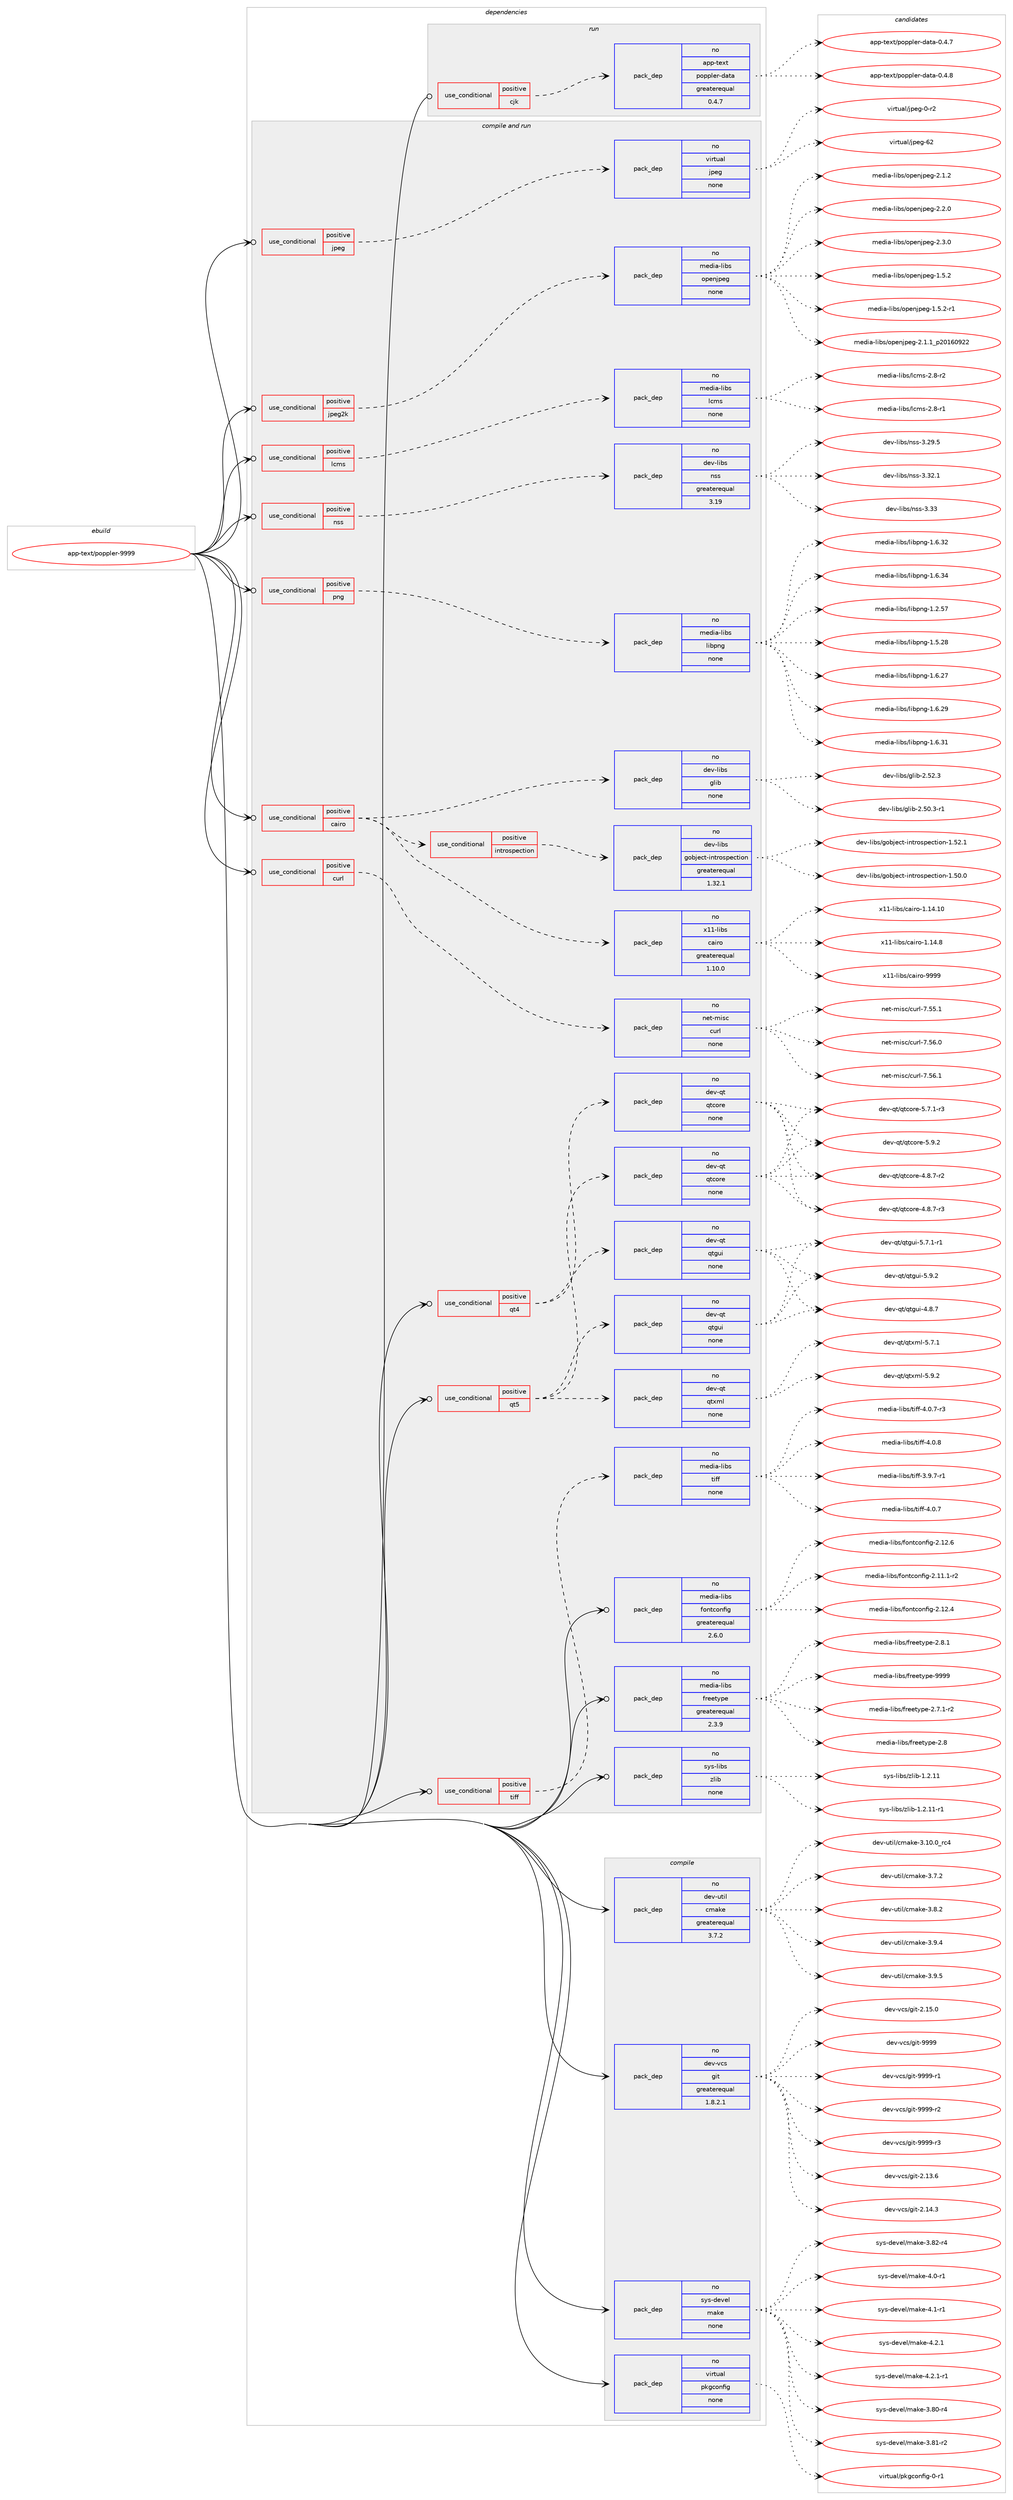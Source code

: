 digraph prolog {

# *************
# Graph options
# *************

newrank=true;
concentrate=true;
compound=true;
graph [rankdir=LR,fontname=Helvetica,fontsize=10,ranksep=1.5];#, ranksep=2.5, nodesep=0.2];
edge  [arrowhead=vee];
node  [fontname=Helvetica,fontsize=10];

# **********
# The ebuild
# **********

subgraph cluster_leftcol {
color=gray;
rank=same;
label=<<i>ebuild</i>>;
id [label="app-text/poppler-9999", color=red, width=4, href="../app-text/poppler-9999.svg"];
}

# ****************
# The dependencies
# ****************

subgraph cluster_midcol {
color=gray;
label=<<i>dependencies</i>>;
subgraph cluster_compile {
fillcolor="#eeeeee";
style=filled;
label=<<i>compile</i>>;
subgraph pack43686 {
dependency59866 [label=<<TABLE BORDER="0" CELLBORDER="1" CELLSPACING="0" CELLPADDING="4" WIDTH="220"><TR><TD ROWSPAN="6" CELLPADDING="30">pack_dep</TD></TR><TR><TD WIDTH="110">no</TD></TR><TR><TD>dev-util</TD></TR><TR><TD>cmake</TD></TR><TR><TD>greaterequal</TD></TR><TR><TD>3.7.2</TD></TR></TABLE>>, shape=none, color=blue];
}
id:e -> dependency59866:w [weight=20,style="solid",arrowhead="vee"];
subgraph pack43687 {
dependency59867 [label=<<TABLE BORDER="0" CELLBORDER="1" CELLSPACING="0" CELLPADDING="4" WIDTH="220"><TR><TD ROWSPAN="6" CELLPADDING="30">pack_dep</TD></TR><TR><TD WIDTH="110">no</TD></TR><TR><TD>dev-vcs</TD></TR><TR><TD>git</TD></TR><TR><TD>greaterequal</TD></TR><TR><TD>1.8.2.1</TD></TR></TABLE>>, shape=none, color=blue];
}
id:e -> dependency59867:w [weight=20,style="solid",arrowhead="vee"];
subgraph pack43688 {
dependency59868 [label=<<TABLE BORDER="0" CELLBORDER="1" CELLSPACING="0" CELLPADDING="4" WIDTH="220"><TR><TD ROWSPAN="6" CELLPADDING="30">pack_dep</TD></TR><TR><TD WIDTH="110">no</TD></TR><TR><TD>sys-devel</TD></TR><TR><TD>make</TD></TR><TR><TD>none</TD></TR><TR><TD></TD></TR></TABLE>>, shape=none, color=blue];
}
id:e -> dependency59868:w [weight=20,style="solid",arrowhead="vee"];
subgraph pack43689 {
dependency59869 [label=<<TABLE BORDER="0" CELLBORDER="1" CELLSPACING="0" CELLPADDING="4" WIDTH="220"><TR><TD ROWSPAN="6" CELLPADDING="30">pack_dep</TD></TR><TR><TD WIDTH="110">no</TD></TR><TR><TD>virtual</TD></TR><TR><TD>pkgconfig</TD></TR><TR><TD>none</TD></TR><TR><TD></TD></TR></TABLE>>, shape=none, color=blue];
}
id:e -> dependency59869:w [weight=20,style="solid",arrowhead="vee"];
}
subgraph cluster_compileandrun {
fillcolor="#eeeeee";
style=filled;
label=<<i>compile and run</i>>;
subgraph cond15064 {
dependency59870 [label=<<TABLE BORDER="0" CELLBORDER="1" CELLSPACING="0" CELLPADDING="4"><TR><TD ROWSPAN="3" CELLPADDING="10">use_conditional</TD></TR><TR><TD>positive</TD></TR><TR><TD>cairo</TD></TR></TABLE>>, shape=none, color=red];
subgraph pack43690 {
dependency59871 [label=<<TABLE BORDER="0" CELLBORDER="1" CELLSPACING="0" CELLPADDING="4" WIDTH="220"><TR><TD ROWSPAN="6" CELLPADDING="30">pack_dep</TD></TR><TR><TD WIDTH="110">no</TD></TR><TR><TD>dev-libs</TD></TR><TR><TD>glib</TD></TR><TR><TD>none</TD></TR><TR><TD></TD></TR></TABLE>>, shape=none, color=blue];
}
dependency59870:e -> dependency59871:w [weight=20,style="dashed",arrowhead="vee"];
subgraph pack43691 {
dependency59872 [label=<<TABLE BORDER="0" CELLBORDER="1" CELLSPACING="0" CELLPADDING="4" WIDTH="220"><TR><TD ROWSPAN="6" CELLPADDING="30">pack_dep</TD></TR><TR><TD WIDTH="110">no</TD></TR><TR><TD>x11-libs</TD></TR><TR><TD>cairo</TD></TR><TR><TD>greaterequal</TD></TR><TR><TD>1.10.0</TD></TR></TABLE>>, shape=none, color=blue];
}
dependency59870:e -> dependency59872:w [weight=20,style="dashed",arrowhead="vee"];
subgraph cond15065 {
dependency59873 [label=<<TABLE BORDER="0" CELLBORDER="1" CELLSPACING="0" CELLPADDING="4"><TR><TD ROWSPAN="3" CELLPADDING="10">use_conditional</TD></TR><TR><TD>positive</TD></TR><TR><TD>introspection</TD></TR></TABLE>>, shape=none, color=red];
subgraph pack43692 {
dependency59874 [label=<<TABLE BORDER="0" CELLBORDER="1" CELLSPACING="0" CELLPADDING="4" WIDTH="220"><TR><TD ROWSPAN="6" CELLPADDING="30">pack_dep</TD></TR><TR><TD WIDTH="110">no</TD></TR><TR><TD>dev-libs</TD></TR><TR><TD>gobject-introspection</TD></TR><TR><TD>greaterequal</TD></TR><TR><TD>1.32.1</TD></TR></TABLE>>, shape=none, color=blue];
}
dependency59873:e -> dependency59874:w [weight=20,style="dashed",arrowhead="vee"];
}
dependency59870:e -> dependency59873:w [weight=20,style="dashed",arrowhead="vee"];
}
id:e -> dependency59870:w [weight=20,style="solid",arrowhead="odotvee"];
subgraph cond15066 {
dependency59875 [label=<<TABLE BORDER="0" CELLBORDER="1" CELLSPACING="0" CELLPADDING="4"><TR><TD ROWSPAN="3" CELLPADDING="10">use_conditional</TD></TR><TR><TD>positive</TD></TR><TR><TD>curl</TD></TR></TABLE>>, shape=none, color=red];
subgraph pack43693 {
dependency59876 [label=<<TABLE BORDER="0" CELLBORDER="1" CELLSPACING="0" CELLPADDING="4" WIDTH="220"><TR><TD ROWSPAN="6" CELLPADDING="30">pack_dep</TD></TR><TR><TD WIDTH="110">no</TD></TR><TR><TD>net-misc</TD></TR><TR><TD>curl</TD></TR><TR><TD>none</TD></TR><TR><TD></TD></TR></TABLE>>, shape=none, color=blue];
}
dependency59875:e -> dependency59876:w [weight=20,style="dashed",arrowhead="vee"];
}
id:e -> dependency59875:w [weight=20,style="solid",arrowhead="odotvee"];
subgraph cond15067 {
dependency59877 [label=<<TABLE BORDER="0" CELLBORDER="1" CELLSPACING="0" CELLPADDING="4"><TR><TD ROWSPAN="3" CELLPADDING="10">use_conditional</TD></TR><TR><TD>positive</TD></TR><TR><TD>jpeg</TD></TR></TABLE>>, shape=none, color=red];
subgraph pack43694 {
dependency59878 [label=<<TABLE BORDER="0" CELLBORDER="1" CELLSPACING="0" CELLPADDING="4" WIDTH="220"><TR><TD ROWSPAN="6" CELLPADDING="30">pack_dep</TD></TR><TR><TD WIDTH="110">no</TD></TR><TR><TD>virtual</TD></TR><TR><TD>jpeg</TD></TR><TR><TD>none</TD></TR><TR><TD></TD></TR></TABLE>>, shape=none, color=blue];
}
dependency59877:e -> dependency59878:w [weight=20,style="dashed",arrowhead="vee"];
}
id:e -> dependency59877:w [weight=20,style="solid",arrowhead="odotvee"];
subgraph cond15068 {
dependency59879 [label=<<TABLE BORDER="0" CELLBORDER="1" CELLSPACING="0" CELLPADDING="4"><TR><TD ROWSPAN="3" CELLPADDING="10">use_conditional</TD></TR><TR><TD>positive</TD></TR><TR><TD>jpeg2k</TD></TR></TABLE>>, shape=none, color=red];
subgraph pack43695 {
dependency59880 [label=<<TABLE BORDER="0" CELLBORDER="1" CELLSPACING="0" CELLPADDING="4" WIDTH="220"><TR><TD ROWSPAN="6" CELLPADDING="30">pack_dep</TD></TR><TR><TD WIDTH="110">no</TD></TR><TR><TD>media-libs</TD></TR><TR><TD>openjpeg</TD></TR><TR><TD>none</TD></TR><TR><TD></TD></TR></TABLE>>, shape=none, color=blue];
}
dependency59879:e -> dependency59880:w [weight=20,style="dashed",arrowhead="vee"];
}
id:e -> dependency59879:w [weight=20,style="solid",arrowhead="odotvee"];
subgraph cond15069 {
dependency59881 [label=<<TABLE BORDER="0" CELLBORDER="1" CELLSPACING="0" CELLPADDING="4"><TR><TD ROWSPAN="3" CELLPADDING="10">use_conditional</TD></TR><TR><TD>positive</TD></TR><TR><TD>lcms</TD></TR></TABLE>>, shape=none, color=red];
subgraph pack43696 {
dependency59882 [label=<<TABLE BORDER="0" CELLBORDER="1" CELLSPACING="0" CELLPADDING="4" WIDTH="220"><TR><TD ROWSPAN="6" CELLPADDING="30">pack_dep</TD></TR><TR><TD WIDTH="110">no</TD></TR><TR><TD>media-libs</TD></TR><TR><TD>lcms</TD></TR><TR><TD>none</TD></TR><TR><TD></TD></TR></TABLE>>, shape=none, color=blue];
}
dependency59881:e -> dependency59882:w [weight=20,style="dashed",arrowhead="vee"];
}
id:e -> dependency59881:w [weight=20,style="solid",arrowhead="odotvee"];
subgraph cond15070 {
dependency59883 [label=<<TABLE BORDER="0" CELLBORDER="1" CELLSPACING="0" CELLPADDING="4"><TR><TD ROWSPAN="3" CELLPADDING="10">use_conditional</TD></TR><TR><TD>positive</TD></TR><TR><TD>nss</TD></TR></TABLE>>, shape=none, color=red];
subgraph pack43697 {
dependency59884 [label=<<TABLE BORDER="0" CELLBORDER="1" CELLSPACING="0" CELLPADDING="4" WIDTH="220"><TR><TD ROWSPAN="6" CELLPADDING="30">pack_dep</TD></TR><TR><TD WIDTH="110">no</TD></TR><TR><TD>dev-libs</TD></TR><TR><TD>nss</TD></TR><TR><TD>greaterequal</TD></TR><TR><TD>3.19</TD></TR></TABLE>>, shape=none, color=blue];
}
dependency59883:e -> dependency59884:w [weight=20,style="dashed",arrowhead="vee"];
}
id:e -> dependency59883:w [weight=20,style="solid",arrowhead="odotvee"];
subgraph cond15071 {
dependency59885 [label=<<TABLE BORDER="0" CELLBORDER="1" CELLSPACING="0" CELLPADDING="4"><TR><TD ROWSPAN="3" CELLPADDING="10">use_conditional</TD></TR><TR><TD>positive</TD></TR><TR><TD>png</TD></TR></TABLE>>, shape=none, color=red];
subgraph pack43698 {
dependency59886 [label=<<TABLE BORDER="0" CELLBORDER="1" CELLSPACING="0" CELLPADDING="4" WIDTH="220"><TR><TD ROWSPAN="6" CELLPADDING="30">pack_dep</TD></TR><TR><TD WIDTH="110">no</TD></TR><TR><TD>media-libs</TD></TR><TR><TD>libpng</TD></TR><TR><TD>none</TD></TR><TR><TD></TD></TR></TABLE>>, shape=none, color=blue];
}
dependency59885:e -> dependency59886:w [weight=20,style="dashed",arrowhead="vee"];
}
id:e -> dependency59885:w [weight=20,style="solid",arrowhead="odotvee"];
subgraph cond15072 {
dependency59887 [label=<<TABLE BORDER="0" CELLBORDER="1" CELLSPACING="0" CELLPADDING="4"><TR><TD ROWSPAN="3" CELLPADDING="10">use_conditional</TD></TR><TR><TD>positive</TD></TR><TR><TD>qt4</TD></TR></TABLE>>, shape=none, color=red];
subgraph pack43699 {
dependency59888 [label=<<TABLE BORDER="0" CELLBORDER="1" CELLSPACING="0" CELLPADDING="4" WIDTH="220"><TR><TD ROWSPAN="6" CELLPADDING="30">pack_dep</TD></TR><TR><TD WIDTH="110">no</TD></TR><TR><TD>dev-qt</TD></TR><TR><TD>qtcore</TD></TR><TR><TD>none</TD></TR><TR><TD></TD></TR></TABLE>>, shape=none, color=blue];
}
dependency59887:e -> dependency59888:w [weight=20,style="dashed",arrowhead="vee"];
subgraph pack43700 {
dependency59889 [label=<<TABLE BORDER="0" CELLBORDER="1" CELLSPACING="0" CELLPADDING="4" WIDTH="220"><TR><TD ROWSPAN="6" CELLPADDING="30">pack_dep</TD></TR><TR><TD WIDTH="110">no</TD></TR><TR><TD>dev-qt</TD></TR><TR><TD>qtgui</TD></TR><TR><TD>none</TD></TR><TR><TD></TD></TR></TABLE>>, shape=none, color=blue];
}
dependency59887:e -> dependency59889:w [weight=20,style="dashed",arrowhead="vee"];
}
id:e -> dependency59887:w [weight=20,style="solid",arrowhead="odotvee"];
subgraph cond15073 {
dependency59890 [label=<<TABLE BORDER="0" CELLBORDER="1" CELLSPACING="0" CELLPADDING="4"><TR><TD ROWSPAN="3" CELLPADDING="10">use_conditional</TD></TR><TR><TD>positive</TD></TR><TR><TD>qt5</TD></TR></TABLE>>, shape=none, color=red];
subgraph pack43701 {
dependency59891 [label=<<TABLE BORDER="0" CELLBORDER="1" CELLSPACING="0" CELLPADDING="4" WIDTH="220"><TR><TD ROWSPAN="6" CELLPADDING="30">pack_dep</TD></TR><TR><TD WIDTH="110">no</TD></TR><TR><TD>dev-qt</TD></TR><TR><TD>qtcore</TD></TR><TR><TD>none</TD></TR><TR><TD></TD></TR></TABLE>>, shape=none, color=blue];
}
dependency59890:e -> dependency59891:w [weight=20,style="dashed",arrowhead="vee"];
subgraph pack43702 {
dependency59892 [label=<<TABLE BORDER="0" CELLBORDER="1" CELLSPACING="0" CELLPADDING="4" WIDTH="220"><TR><TD ROWSPAN="6" CELLPADDING="30">pack_dep</TD></TR><TR><TD WIDTH="110">no</TD></TR><TR><TD>dev-qt</TD></TR><TR><TD>qtgui</TD></TR><TR><TD>none</TD></TR><TR><TD></TD></TR></TABLE>>, shape=none, color=blue];
}
dependency59890:e -> dependency59892:w [weight=20,style="dashed",arrowhead="vee"];
subgraph pack43703 {
dependency59893 [label=<<TABLE BORDER="0" CELLBORDER="1" CELLSPACING="0" CELLPADDING="4" WIDTH="220"><TR><TD ROWSPAN="6" CELLPADDING="30">pack_dep</TD></TR><TR><TD WIDTH="110">no</TD></TR><TR><TD>dev-qt</TD></TR><TR><TD>qtxml</TD></TR><TR><TD>none</TD></TR><TR><TD></TD></TR></TABLE>>, shape=none, color=blue];
}
dependency59890:e -> dependency59893:w [weight=20,style="dashed",arrowhead="vee"];
}
id:e -> dependency59890:w [weight=20,style="solid",arrowhead="odotvee"];
subgraph cond15074 {
dependency59894 [label=<<TABLE BORDER="0" CELLBORDER="1" CELLSPACING="0" CELLPADDING="4"><TR><TD ROWSPAN="3" CELLPADDING="10">use_conditional</TD></TR><TR><TD>positive</TD></TR><TR><TD>tiff</TD></TR></TABLE>>, shape=none, color=red];
subgraph pack43704 {
dependency59895 [label=<<TABLE BORDER="0" CELLBORDER="1" CELLSPACING="0" CELLPADDING="4" WIDTH="220"><TR><TD ROWSPAN="6" CELLPADDING="30">pack_dep</TD></TR><TR><TD WIDTH="110">no</TD></TR><TR><TD>media-libs</TD></TR><TR><TD>tiff</TD></TR><TR><TD>none</TD></TR><TR><TD></TD></TR></TABLE>>, shape=none, color=blue];
}
dependency59894:e -> dependency59895:w [weight=20,style="dashed",arrowhead="vee"];
}
id:e -> dependency59894:w [weight=20,style="solid",arrowhead="odotvee"];
subgraph pack43705 {
dependency59896 [label=<<TABLE BORDER="0" CELLBORDER="1" CELLSPACING="0" CELLPADDING="4" WIDTH="220"><TR><TD ROWSPAN="6" CELLPADDING="30">pack_dep</TD></TR><TR><TD WIDTH="110">no</TD></TR><TR><TD>media-libs</TD></TR><TR><TD>fontconfig</TD></TR><TR><TD>greaterequal</TD></TR><TR><TD>2.6.0</TD></TR></TABLE>>, shape=none, color=blue];
}
id:e -> dependency59896:w [weight=20,style="solid",arrowhead="odotvee"];
subgraph pack43706 {
dependency59897 [label=<<TABLE BORDER="0" CELLBORDER="1" CELLSPACING="0" CELLPADDING="4" WIDTH="220"><TR><TD ROWSPAN="6" CELLPADDING="30">pack_dep</TD></TR><TR><TD WIDTH="110">no</TD></TR><TR><TD>media-libs</TD></TR><TR><TD>freetype</TD></TR><TR><TD>greaterequal</TD></TR><TR><TD>2.3.9</TD></TR></TABLE>>, shape=none, color=blue];
}
id:e -> dependency59897:w [weight=20,style="solid",arrowhead="odotvee"];
subgraph pack43707 {
dependency59898 [label=<<TABLE BORDER="0" CELLBORDER="1" CELLSPACING="0" CELLPADDING="4" WIDTH="220"><TR><TD ROWSPAN="6" CELLPADDING="30">pack_dep</TD></TR><TR><TD WIDTH="110">no</TD></TR><TR><TD>sys-libs</TD></TR><TR><TD>zlib</TD></TR><TR><TD>none</TD></TR><TR><TD></TD></TR></TABLE>>, shape=none, color=blue];
}
id:e -> dependency59898:w [weight=20,style="solid",arrowhead="odotvee"];
}
subgraph cluster_run {
fillcolor="#eeeeee";
style=filled;
label=<<i>run</i>>;
subgraph cond15075 {
dependency59899 [label=<<TABLE BORDER="0" CELLBORDER="1" CELLSPACING="0" CELLPADDING="4"><TR><TD ROWSPAN="3" CELLPADDING="10">use_conditional</TD></TR><TR><TD>positive</TD></TR><TR><TD>cjk</TD></TR></TABLE>>, shape=none, color=red];
subgraph pack43708 {
dependency59900 [label=<<TABLE BORDER="0" CELLBORDER="1" CELLSPACING="0" CELLPADDING="4" WIDTH="220"><TR><TD ROWSPAN="6" CELLPADDING="30">pack_dep</TD></TR><TR><TD WIDTH="110">no</TD></TR><TR><TD>app-text</TD></TR><TR><TD>poppler-data</TD></TR><TR><TD>greaterequal</TD></TR><TR><TD>0.4.7</TD></TR></TABLE>>, shape=none, color=blue];
}
dependency59899:e -> dependency59900:w [weight=20,style="dashed",arrowhead="vee"];
}
id:e -> dependency59899:w [weight=20,style="solid",arrowhead="odot"];
}
}

# **************
# The candidates
# **************

subgraph cluster_choices {
rank=same;
color=gray;
label=<<i>candidates</i>>;

subgraph choice43686 {
color=black;
nodesep=1;
choice1001011184511711610510847991099710710145514649484648951149952 [label="dev-util/cmake-3.10.0_rc4", color=red, width=4,href="../dev-util/cmake-3.10.0_rc4.svg"];
choice10010111845117116105108479910997107101455146554650 [label="dev-util/cmake-3.7.2", color=red, width=4,href="../dev-util/cmake-3.7.2.svg"];
choice10010111845117116105108479910997107101455146564650 [label="dev-util/cmake-3.8.2", color=red, width=4,href="../dev-util/cmake-3.8.2.svg"];
choice10010111845117116105108479910997107101455146574652 [label="dev-util/cmake-3.9.4", color=red, width=4,href="../dev-util/cmake-3.9.4.svg"];
choice10010111845117116105108479910997107101455146574653 [label="dev-util/cmake-3.9.5", color=red, width=4,href="../dev-util/cmake-3.9.5.svg"];
dependency59866:e -> choice1001011184511711610510847991099710710145514649484648951149952:w [style=dotted,weight="100"];
dependency59866:e -> choice10010111845117116105108479910997107101455146554650:w [style=dotted,weight="100"];
dependency59866:e -> choice10010111845117116105108479910997107101455146564650:w [style=dotted,weight="100"];
dependency59866:e -> choice10010111845117116105108479910997107101455146574652:w [style=dotted,weight="100"];
dependency59866:e -> choice10010111845117116105108479910997107101455146574653:w [style=dotted,weight="100"];
}
subgraph choice43687 {
color=black;
nodesep=1;
choice10010111845118991154710310511645504649514654 [label="dev-vcs/git-2.13.6", color=red, width=4,href="../dev-vcs/git-2.13.6.svg"];
choice10010111845118991154710310511645504649524651 [label="dev-vcs/git-2.14.3", color=red, width=4,href="../dev-vcs/git-2.14.3.svg"];
choice10010111845118991154710310511645504649534648 [label="dev-vcs/git-2.15.0", color=red, width=4,href="../dev-vcs/git-2.15.0.svg"];
choice1001011184511899115471031051164557575757 [label="dev-vcs/git-9999", color=red, width=4,href="../dev-vcs/git-9999.svg"];
choice10010111845118991154710310511645575757574511449 [label="dev-vcs/git-9999-r1", color=red, width=4,href="../dev-vcs/git-9999-r1.svg"];
choice10010111845118991154710310511645575757574511450 [label="dev-vcs/git-9999-r2", color=red, width=4,href="../dev-vcs/git-9999-r2.svg"];
choice10010111845118991154710310511645575757574511451 [label="dev-vcs/git-9999-r3", color=red, width=4,href="../dev-vcs/git-9999-r3.svg"];
dependency59867:e -> choice10010111845118991154710310511645504649514654:w [style=dotted,weight="100"];
dependency59867:e -> choice10010111845118991154710310511645504649524651:w [style=dotted,weight="100"];
dependency59867:e -> choice10010111845118991154710310511645504649534648:w [style=dotted,weight="100"];
dependency59867:e -> choice1001011184511899115471031051164557575757:w [style=dotted,weight="100"];
dependency59867:e -> choice10010111845118991154710310511645575757574511449:w [style=dotted,weight="100"];
dependency59867:e -> choice10010111845118991154710310511645575757574511450:w [style=dotted,weight="100"];
dependency59867:e -> choice10010111845118991154710310511645575757574511451:w [style=dotted,weight="100"];
}
subgraph choice43688 {
color=black;
nodesep=1;
choice11512111545100101118101108471099710710145514656484511452 [label="sys-devel/make-3.80-r4", color=red, width=4,href="../sys-devel/make-3.80-r4.svg"];
choice11512111545100101118101108471099710710145514656494511450 [label="sys-devel/make-3.81-r2", color=red, width=4,href="../sys-devel/make-3.81-r2.svg"];
choice11512111545100101118101108471099710710145514656504511452 [label="sys-devel/make-3.82-r4", color=red, width=4,href="../sys-devel/make-3.82-r4.svg"];
choice115121115451001011181011084710997107101455246484511449 [label="sys-devel/make-4.0-r1", color=red, width=4,href="../sys-devel/make-4.0-r1.svg"];
choice115121115451001011181011084710997107101455246494511449 [label="sys-devel/make-4.1-r1", color=red, width=4,href="../sys-devel/make-4.1-r1.svg"];
choice115121115451001011181011084710997107101455246504649 [label="sys-devel/make-4.2.1", color=red, width=4,href="../sys-devel/make-4.2.1.svg"];
choice1151211154510010111810110847109971071014552465046494511449 [label="sys-devel/make-4.2.1-r1", color=red, width=4,href="../sys-devel/make-4.2.1-r1.svg"];
dependency59868:e -> choice11512111545100101118101108471099710710145514656484511452:w [style=dotted,weight="100"];
dependency59868:e -> choice11512111545100101118101108471099710710145514656494511450:w [style=dotted,weight="100"];
dependency59868:e -> choice11512111545100101118101108471099710710145514656504511452:w [style=dotted,weight="100"];
dependency59868:e -> choice115121115451001011181011084710997107101455246484511449:w [style=dotted,weight="100"];
dependency59868:e -> choice115121115451001011181011084710997107101455246494511449:w [style=dotted,weight="100"];
dependency59868:e -> choice115121115451001011181011084710997107101455246504649:w [style=dotted,weight="100"];
dependency59868:e -> choice1151211154510010111810110847109971071014552465046494511449:w [style=dotted,weight="100"];
}
subgraph choice43689 {
color=black;
nodesep=1;
choice11810511411611797108471121071039911111010210510345484511449 [label="virtual/pkgconfig-0-r1", color=red, width=4,href="../virtual/pkgconfig-0-r1.svg"];
dependency59869:e -> choice11810511411611797108471121071039911111010210510345484511449:w [style=dotted,weight="100"];
}
subgraph choice43690 {
color=black;
nodesep=1;
choice10010111845108105981154710310810598455046534846514511449 [label="dev-libs/glib-2.50.3-r1", color=red, width=4,href="../dev-libs/glib-2.50.3-r1.svg"];
choice1001011184510810598115471031081059845504653504651 [label="dev-libs/glib-2.52.3", color=red, width=4,href="../dev-libs/glib-2.52.3.svg"];
dependency59871:e -> choice10010111845108105981154710310810598455046534846514511449:w [style=dotted,weight="100"];
dependency59871:e -> choice1001011184510810598115471031081059845504653504651:w [style=dotted,weight="100"];
}
subgraph choice43691 {
color=black;
nodesep=1;
choice120494945108105981154799971051141114549464952464948 [label="x11-libs/cairo-1.14.10", color=red, width=4,href="../x11-libs/cairo-1.14.10.svg"];
choice1204949451081059811547999710511411145494649524656 [label="x11-libs/cairo-1.14.8", color=red, width=4,href="../x11-libs/cairo-1.14.8.svg"];
choice120494945108105981154799971051141114557575757 [label="x11-libs/cairo-9999", color=red, width=4,href="../x11-libs/cairo-9999.svg"];
dependency59872:e -> choice120494945108105981154799971051141114549464952464948:w [style=dotted,weight="100"];
dependency59872:e -> choice1204949451081059811547999710511411145494649524656:w [style=dotted,weight="100"];
dependency59872:e -> choice120494945108105981154799971051141114557575757:w [style=dotted,weight="100"];
}
subgraph choice43692 {
color=black;
nodesep=1;
choice1001011184510810598115471031119810610199116451051101161141111151121019911610511111045494653484648 [label="dev-libs/gobject-introspection-1.50.0", color=red, width=4,href="../dev-libs/gobject-introspection-1.50.0.svg"];
choice1001011184510810598115471031119810610199116451051101161141111151121019911610511111045494653504649 [label="dev-libs/gobject-introspection-1.52.1", color=red, width=4,href="../dev-libs/gobject-introspection-1.52.1.svg"];
dependency59874:e -> choice1001011184510810598115471031119810610199116451051101161141111151121019911610511111045494653484648:w [style=dotted,weight="100"];
dependency59874:e -> choice1001011184510810598115471031119810610199116451051101161141111151121019911610511111045494653504649:w [style=dotted,weight="100"];
}
subgraph choice43693 {
color=black;
nodesep=1;
choice1101011164510910511599479911711410845554653534649 [label="net-misc/curl-7.55.1", color=red, width=4,href="../net-misc/curl-7.55.1.svg"];
choice1101011164510910511599479911711410845554653544648 [label="net-misc/curl-7.56.0", color=red, width=4,href="../net-misc/curl-7.56.0.svg"];
choice1101011164510910511599479911711410845554653544649 [label="net-misc/curl-7.56.1", color=red, width=4,href="../net-misc/curl-7.56.1.svg"];
dependency59876:e -> choice1101011164510910511599479911711410845554653534649:w [style=dotted,weight="100"];
dependency59876:e -> choice1101011164510910511599479911711410845554653544648:w [style=dotted,weight="100"];
dependency59876:e -> choice1101011164510910511599479911711410845554653544649:w [style=dotted,weight="100"];
}
subgraph choice43694 {
color=black;
nodesep=1;
choice118105114116117971084710611210110345484511450 [label="virtual/jpeg-0-r2", color=red, width=4,href="../virtual/jpeg-0-r2.svg"];
choice1181051141161179710847106112101103455450 [label="virtual/jpeg-62", color=red, width=4,href="../virtual/jpeg-62.svg"];
dependency59878:e -> choice118105114116117971084710611210110345484511450:w [style=dotted,weight="100"];
dependency59878:e -> choice1181051141161179710847106112101103455450:w [style=dotted,weight="100"];
}
subgraph choice43695 {
color=black;
nodesep=1;
choice10910110010597451081059811547111112101110106112101103454946534650 [label="media-libs/openjpeg-1.5.2", color=red, width=4,href="../media-libs/openjpeg-1.5.2.svg"];
choice109101100105974510810598115471111121011101061121011034549465346504511449 [label="media-libs/openjpeg-1.5.2-r1", color=red, width=4,href="../media-libs/openjpeg-1.5.2-r1.svg"];
choice10910110010597451081059811547111112101110106112101103455046494649951125048495448575050 [label="media-libs/openjpeg-2.1.1_p20160922", color=red, width=4,href="../media-libs/openjpeg-2.1.1_p20160922.svg"];
choice10910110010597451081059811547111112101110106112101103455046494650 [label="media-libs/openjpeg-2.1.2", color=red, width=4,href="../media-libs/openjpeg-2.1.2.svg"];
choice10910110010597451081059811547111112101110106112101103455046504648 [label="media-libs/openjpeg-2.2.0", color=red, width=4,href="../media-libs/openjpeg-2.2.0.svg"];
choice10910110010597451081059811547111112101110106112101103455046514648 [label="media-libs/openjpeg-2.3.0", color=red, width=4,href="../media-libs/openjpeg-2.3.0.svg"];
dependency59880:e -> choice10910110010597451081059811547111112101110106112101103454946534650:w [style=dotted,weight="100"];
dependency59880:e -> choice109101100105974510810598115471111121011101061121011034549465346504511449:w [style=dotted,weight="100"];
dependency59880:e -> choice10910110010597451081059811547111112101110106112101103455046494649951125048495448575050:w [style=dotted,weight="100"];
dependency59880:e -> choice10910110010597451081059811547111112101110106112101103455046494650:w [style=dotted,weight="100"];
dependency59880:e -> choice10910110010597451081059811547111112101110106112101103455046504648:w [style=dotted,weight="100"];
dependency59880:e -> choice10910110010597451081059811547111112101110106112101103455046514648:w [style=dotted,weight="100"];
}
subgraph choice43696 {
color=black;
nodesep=1;
choice1091011001059745108105981154710899109115455046564511449 [label="media-libs/lcms-2.8-r1", color=red, width=4,href="../media-libs/lcms-2.8-r1.svg"];
choice1091011001059745108105981154710899109115455046564511450 [label="media-libs/lcms-2.8-r2", color=red, width=4,href="../media-libs/lcms-2.8-r2.svg"];
dependency59882:e -> choice1091011001059745108105981154710899109115455046564511449:w [style=dotted,weight="100"];
dependency59882:e -> choice1091011001059745108105981154710899109115455046564511450:w [style=dotted,weight="100"];
}
subgraph choice43697 {
color=black;
nodesep=1;
choice10010111845108105981154711011511545514650574653 [label="dev-libs/nss-3.29.5", color=red, width=4,href="../dev-libs/nss-3.29.5.svg"];
choice10010111845108105981154711011511545514651504649 [label="dev-libs/nss-3.32.1", color=red, width=4,href="../dev-libs/nss-3.32.1.svg"];
choice1001011184510810598115471101151154551465151 [label="dev-libs/nss-3.33", color=red, width=4,href="../dev-libs/nss-3.33.svg"];
dependency59884:e -> choice10010111845108105981154711011511545514650574653:w [style=dotted,weight="100"];
dependency59884:e -> choice10010111845108105981154711011511545514651504649:w [style=dotted,weight="100"];
dependency59884:e -> choice1001011184510810598115471101151154551465151:w [style=dotted,weight="100"];
}
subgraph choice43698 {
color=black;
nodesep=1;
choice109101100105974510810598115471081059811211010345494650465355 [label="media-libs/libpng-1.2.57", color=red, width=4,href="../media-libs/libpng-1.2.57.svg"];
choice109101100105974510810598115471081059811211010345494653465056 [label="media-libs/libpng-1.5.28", color=red, width=4,href="../media-libs/libpng-1.5.28.svg"];
choice109101100105974510810598115471081059811211010345494654465055 [label="media-libs/libpng-1.6.27", color=red, width=4,href="../media-libs/libpng-1.6.27.svg"];
choice109101100105974510810598115471081059811211010345494654465057 [label="media-libs/libpng-1.6.29", color=red, width=4,href="../media-libs/libpng-1.6.29.svg"];
choice109101100105974510810598115471081059811211010345494654465149 [label="media-libs/libpng-1.6.31", color=red, width=4,href="../media-libs/libpng-1.6.31.svg"];
choice109101100105974510810598115471081059811211010345494654465150 [label="media-libs/libpng-1.6.32", color=red, width=4,href="../media-libs/libpng-1.6.32.svg"];
choice109101100105974510810598115471081059811211010345494654465152 [label="media-libs/libpng-1.6.34", color=red, width=4,href="../media-libs/libpng-1.6.34.svg"];
dependency59886:e -> choice109101100105974510810598115471081059811211010345494650465355:w [style=dotted,weight="100"];
dependency59886:e -> choice109101100105974510810598115471081059811211010345494653465056:w [style=dotted,weight="100"];
dependency59886:e -> choice109101100105974510810598115471081059811211010345494654465055:w [style=dotted,weight="100"];
dependency59886:e -> choice109101100105974510810598115471081059811211010345494654465057:w [style=dotted,weight="100"];
dependency59886:e -> choice109101100105974510810598115471081059811211010345494654465149:w [style=dotted,weight="100"];
dependency59886:e -> choice109101100105974510810598115471081059811211010345494654465150:w [style=dotted,weight="100"];
dependency59886:e -> choice109101100105974510810598115471081059811211010345494654465152:w [style=dotted,weight="100"];
}
subgraph choice43699 {
color=black;
nodesep=1;
choice1001011184511311647113116991111141014552465646554511450 [label="dev-qt/qtcore-4.8.7-r2", color=red, width=4,href="../dev-qt/qtcore-4.8.7-r2.svg"];
choice1001011184511311647113116991111141014552465646554511451 [label="dev-qt/qtcore-4.8.7-r3", color=red, width=4,href="../dev-qt/qtcore-4.8.7-r3.svg"];
choice1001011184511311647113116991111141014553465546494511451 [label="dev-qt/qtcore-5.7.1-r3", color=red, width=4,href="../dev-qt/qtcore-5.7.1-r3.svg"];
choice100101118451131164711311699111114101455346574650 [label="dev-qt/qtcore-5.9.2", color=red, width=4,href="../dev-qt/qtcore-5.9.2.svg"];
dependency59888:e -> choice1001011184511311647113116991111141014552465646554511450:w [style=dotted,weight="100"];
dependency59888:e -> choice1001011184511311647113116991111141014552465646554511451:w [style=dotted,weight="100"];
dependency59888:e -> choice1001011184511311647113116991111141014553465546494511451:w [style=dotted,weight="100"];
dependency59888:e -> choice100101118451131164711311699111114101455346574650:w [style=dotted,weight="100"];
}
subgraph choice43700 {
color=black;
nodesep=1;
choice1001011184511311647113116103117105455246564655 [label="dev-qt/qtgui-4.8.7", color=red, width=4,href="../dev-qt/qtgui-4.8.7.svg"];
choice10010111845113116471131161031171054553465546494511449 [label="dev-qt/qtgui-5.7.1-r1", color=red, width=4,href="../dev-qt/qtgui-5.7.1-r1.svg"];
choice1001011184511311647113116103117105455346574650 [label="dev-qt/qtgui-5.9.2", color=red, width=4,href="../dev-qt/qtgui-5.9.2.svg"];
dependency59889:e -> choice1001011184511311647113116103117105455246564655:w [style=dotted,weight="100"];
dependency59889:e -> choice10010111845113116471131161031171054553465546494511449:w [style=dotted,weight="100"];
dependency59889:e -> choice1001011184511311647113116103117105455346574650:w [style=dotted,weight="100"];
}
subgraph choice43701 {
color=black;
nodesep=1;
choice1001011184511311647113116991111141014552465646554511450 [label="dev-qt/qtcore-4.8.7-r2", color=red, width=4,href="../dev-qt/qtcore-4.8.7-r2.svg"];
choice1001011184511311647113116991111141014552465646554511451 [label="dev-qt/qtcore-4.8.7-r3", color=red, width=4,href="../dev-qt/qtcore-4.8.7-r3.svg"];
choice1001011184511311647113116991111141014553465546494511451 [label="dev-qt/qtcore-5.7.1-r3", color=red, width=4,href="../dev-qt/qtcore-5.7.1-r3.svg"];
choice100101118451131164711311699111114101455346574650 [label="dev-qt/qtcore-5.9.2", color=red, width=4,href="../dev-qt/qtcore-5.9.2.svg"];
dependency59891:e -> choice1001011184511311647113116991111141014552465646554511450:w [style=dotted,weight="100"];
dependency59891:e -> choice1001011184511311647113116991111141014552465646554511451:w [style=dotted,weight="100"];
dependency59891:e -> choice1001011184511311647113116991111141014553465546494511451:w [style=dotted,weight="100"];
dependency59891:e -> choice100101118451131164711311699111114101455346574650:w [style=dotted,weight="100"];
}
subgraph choice43702 {
color=black;
nodesep=1;
choice1001011184511311647113116103117105455246564655 [label="dev-qt/qtgui-4.8.7", color=red, width=4,href="../dev-qt/qtgui-4.8.7.svg"];
choice10010111845113116471131161031171054553465546494511449 [label="dev-qt/qtgui-5.7.1-r1", color=red, width=4,href="../dev-qt/qtgui-5.7.1-r1.svg"];
choice1001011184511311647113116103117105455346574650 [label="dev-qt/qtgui-5.9.2", color=red, width=4,href="../dev-qt/qtgui-5.9.2.svg"];
dependency59892:e -> choice1001011184511311647113116103117105455246564655:w [style=dotted,weight="100"];
dependency59892:e -> choice10010111845113116471131161031171054553465546494511449:w [style=dotted,weight="100"];
dependency59892:e -> choice1001011184511311647113116103117105455346574650:w [style=dotted,weight="100"];
}
subgraph choice43703 {
color=black;
nodesep=1;
choice1001011184511311647113116120109108455346554649 [label="dev-qt/qtxml-5.7.1", color=red, width=4,href="../dev-qt/qtxml-5.7.1.svg"];
choice1001011184511311647113116120109108455346574650 [label="dev-qt/qtxml-5.9.2", color=red, width=4,href="../dev-qt/qtxml-5.9.2.svg"];
dependency59893:e -> choice1001011184511311647113116120109108455346554649:w [style=dotted,weight="100"];
dependency59893:e -> choice1001011184511311647113116120109108455346574650:w [style=dotted,weight="100"];
}
subgraph choice43704 {
color=black;
nodesep=1;
choice109101100105974510810598115471161051021024551465746554511449 [label="media-libs/tiff-3.9.7-r1", color=red, width=4,href="../media-libs/tiff-3.9.7-r1.svg"];
choice10910110010597451081059811547116105102102455246484655 [label="media-libs/tiff-4.0.7", color=red, width=4,href="../media-libs/tiff-4.0.7.svg"];
choice109101100105974510810598115471161051021024552464846554511451 [label="media-libs/tiff-4.0.7-r3", color=red, width=4,href="../media-libs/tiff-4.0.7-r3.svg"];
choice10910110010597451081059811547116105102102455246484656 [label="media-libs/tiff-4.0.8", color=red, width=4,href="../media-libs/tiff-4.0.8.svg"];
dependency59895:e -> choice109101100105974510810598115471161051021024551465746554511449:w [style=dotted,weight="100"];
dependency59895:e -> choice10910110010597451081059811547116105102102455246484655:w [style=dotted,weight="100"];
dependency59895:e -> choice109101100105974510810598115471161051021024552464846554511451:w [style=dotted,weight="100"];
dependency59895:e -> choice10910110010597451081059811547116105102102455246484656:w [style=dotted,weight="100"];
}
subgraph choice43705 {
color=black;
nodesep=1;
choice1091011001059745108105981154710211111011699111110102105103455046494946494511450 [label="media-libs/fontconfig-2.11.1-r2", color=red, width=4,href="../media-libs/fontconfig-2.11.1-r2.svg"];
choice109101100105974510810598115471021111101169911111010210510345504649504652 [label="media-libs/fontconfig-2.12.4", color=red, width=4,href="../media-libs/fontconfig-2.12.4.svg"];
choice109101100105974510810598115471021111101169911111010210510345504649504654 [label="media-libs/fontconfig-2.12.6", color=red, width=4,href="../media-libs/fontconfig-2.12.6.svg"];
dependency59896:e -> choice1091011001059745108105981154710211111011699111110102105103455046494946494511450:w [style=dotted,weight="100"];
dependency59896:e -> choice109101100105974510810598115471021111101169911111010210510345504649504652:w [style=dotted,weight="100"];
dependency59896:e -> choice109101100105974510810598115471021111101169911111010210510345504649504654:w [style=dotted,weight="100"];
}
subgraph choice43706 {
color=black;
nodesep=1;
choice109101100105974510810598115471021141011011161211121014550465546494511450 [label="media-libs/freetype-2.7.1-r2", color=red, width=4,href="../media-libs/freetype-2.7.1-r2.svg"];
choice1091011001059745108105981154710211410110111612111210145504656 [label="media-libs/freetype-2.8", color=red, width=4,href="../media-libs/freetype-2.8.svg"];
choice10910110010597451081059811547102114101101116121112101455046564649 [label="media-libs/freetype-2.8.1", color=red, width=4,href="../media-libs/freetype-2.8.1.svg"];
choice109101100105974510810598115471021141011011161211121014557575757 [label="media-libs/freetype-9999", color=red, width=4,href="../media-libs/freetype-9999.svg"];
dependency59897:e -> choice109101100105974510810598115471021141011011161211121014550465546494511450:w [style=dotted,weight="100"];
dependency59897:e -> choice1091011001059745108105981154710211410110111612111210145504656:w [style=dotted,weight="100"];
dependency59897:e -> choice10910110010597451081059811547102114101101116121112101455046564649:w [style=dotted,weight="100"];
dependency59897:e -> choice109101100105974510810598115471021141011011161211121014557575757:w [style=dotted,weight="100"];
}
subgraph choice43707 {
color=black;
nodesep=1;
choice1151211154510810598115471221081059845494650464949 [label="sys-libs/zlib-1.2.11", color=red, width=4,href="../sys-libs/zlib-1.2.11.svg"];
choice11512111545108105981154712210810598454946504649494511449 [label="sys-libs/zlib-1.2.11-r1", color=red, width=4,href="../sys-libs/zlib-1.2.11-r1.svg"];
dependency59898:e -> choice1151211154510810598115471221081059845494650464949:w [style=dotted,weight="100"];
dependency59898:e -> choice11512111545108105981154712210810598454946504649494511449:w [style=dotted,weight="100"];
}
subgraph choice43708 {
color=black;
nodesep=1;
choice971121124511610112011647112111112112108101114451009711697454846524655 [label="app-text/poppler-data-0.4.7", color=red, width=4,href="../app-text/poppler-data-0.4.7.svg"];
choice971121124511610112011647112111112112108101114451009711697454846524656 [label="app-text/poppler-data-0.4.8", color=red, width=4,href="../app-text/poppler-data-0.4.8.svg"];
dependency59900:e -> choice971121124511610112011647112111112112108101114451009711697454846524655:w [style=dotted,weight="100"];
dependency59900:e -> choice971121124511610112011647112111112112108101114451009711697454846524656:w [style=dotted,weight="100"];
}
}

}
